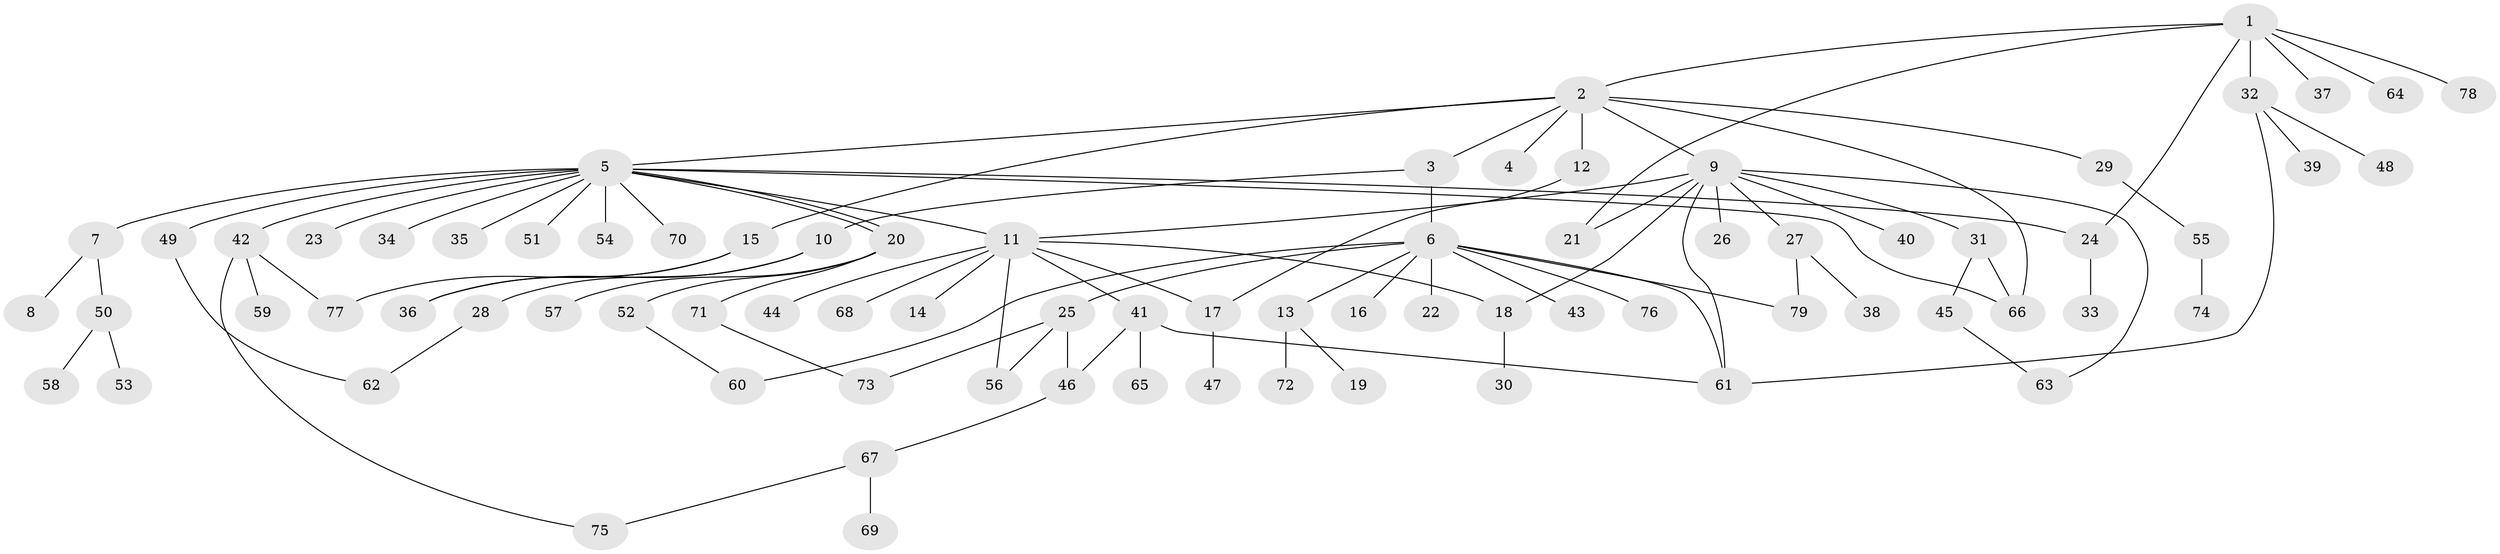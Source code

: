 // coarse degree distribution, {6: 0.034482758620689655, 9: 0.017241379310344827, 3: 0.10344827586206896, 1: 0.5, 15: 0.017241379310344827, 11: 0.017241379310344827, 4: 0.05172413793103448, 10: 0.017241379310344827, 7: 0.017241379310344827, 2: 0.20689655172413793, 5: 0.017241379310344827}
// Generated by graph-tools (version 1.1) at 2025/41/03/06/25 10:41:46]
// undirected, 79 vertices, 99 edges
graph export_dot {
graph [start="1"]
  node [color=gray90,style=filled];
  1;
  2;
  3;
  4;
  5;
  6;
  7;
  8;
  9;
  10;
  11;
  12;
  13;
  14;
  15;
  16;
  17;
  18;
  19;
  20;
  21;
  22;
  23;
  24;
  25;
  26;
  27;
  28;
  29;
  30;
  31;
  32;
  33;
  34;
  35;
  36;
  37;
  38;
  39;
  40;
  41;
  42;
  43;
  44;
  45;
  46;
  47;
  48;
  49;
  50;
  51;
  52;
  53;
  54;
  55;
  56;
  57;
  58;
  59;
  60;
  61;
  62;
  63;
  64;
  65;
  66;
  67;
  68;
  69;
  70;
  71;
  72;
  73;
  74;
  75;
  76;
  77;
  78;
  79;
  1 -- 2;
  1 -- 21;
  1 -- 24;
  1 -- 32;
  1 -- 37;
  1 -- 64;
  1 -- 78;
  2 -- 3;
  2 -- 4;
  2 -- 5;
  2 -- 9;
  2 -- 12;
  2 -- 15;
  2 -- 29;
  2 -- 66;
  3 -- 6;
  3 -- 10;
  5 -- 7;
  5 -- 11;
  5 -- 20;
  5 -- 20;
  5 -- 23;
  5 -- 24;
  5 -- 34;
  5 -- 35;
  5 -- 42;
  5 -- 49;
  5 -- 51;
  5 -- 54;
  5 -- 66;
  5 -- 70;
  6 -- 13;
  6 -- 16;
  6 -- 22;
  6 -- 25;
  6 -- 43;
  6 -- 60;
  6 -- 61;
  6 -- 76;
  6 -- 79;
  7 -- 8;
  7 -- 50;
  9 -- 11;
  9 -- 18;
  9 -- 21;
  9 -- 26;
  9 -- 27;
  9 -- 31;
  9 -- 40;
  9 -- 61;
  9 -- 63;
  10 -- 28;
  10 -- 36;
  11 -- 14;
  11 -- 17;
  11 -- 18;
  11 -- 41;
  11 -- 44;
  11 -- 56;
  11 -- 68;
  12 -- 17;
  13 -- 19;
  13 -- 72;
  15 -- 36;
  15 -- 77;
  17 -- 47;
  18 -- 30;
  20 -- 52;
  20 -- 57;
  20 -- 71;
  24 -- 33;
  25 -- 46;
  25 -- 56;
  25 -- 73;
  27 -- 38;
  27 -- 79;
  28 -- 62;
  29 -- 55;
  31 -- 45;
  31 -- 66;
  32 -- 39;
  32 -- 48;
  32 -- 61;
  41 -- 46;
  41 -- 61;
  41 -- 65;
  42 -- 59;
  42 -- 75;
  42 -- 77;
  45 -- 63;
  46 -- 67;
  49 -- 62;
  50 -- 53;
  50 -- 58;
  52 -- 60;
  55 -- 74;
  67 -- 69;
  67 -- 75;
  71 -- 73;
}
